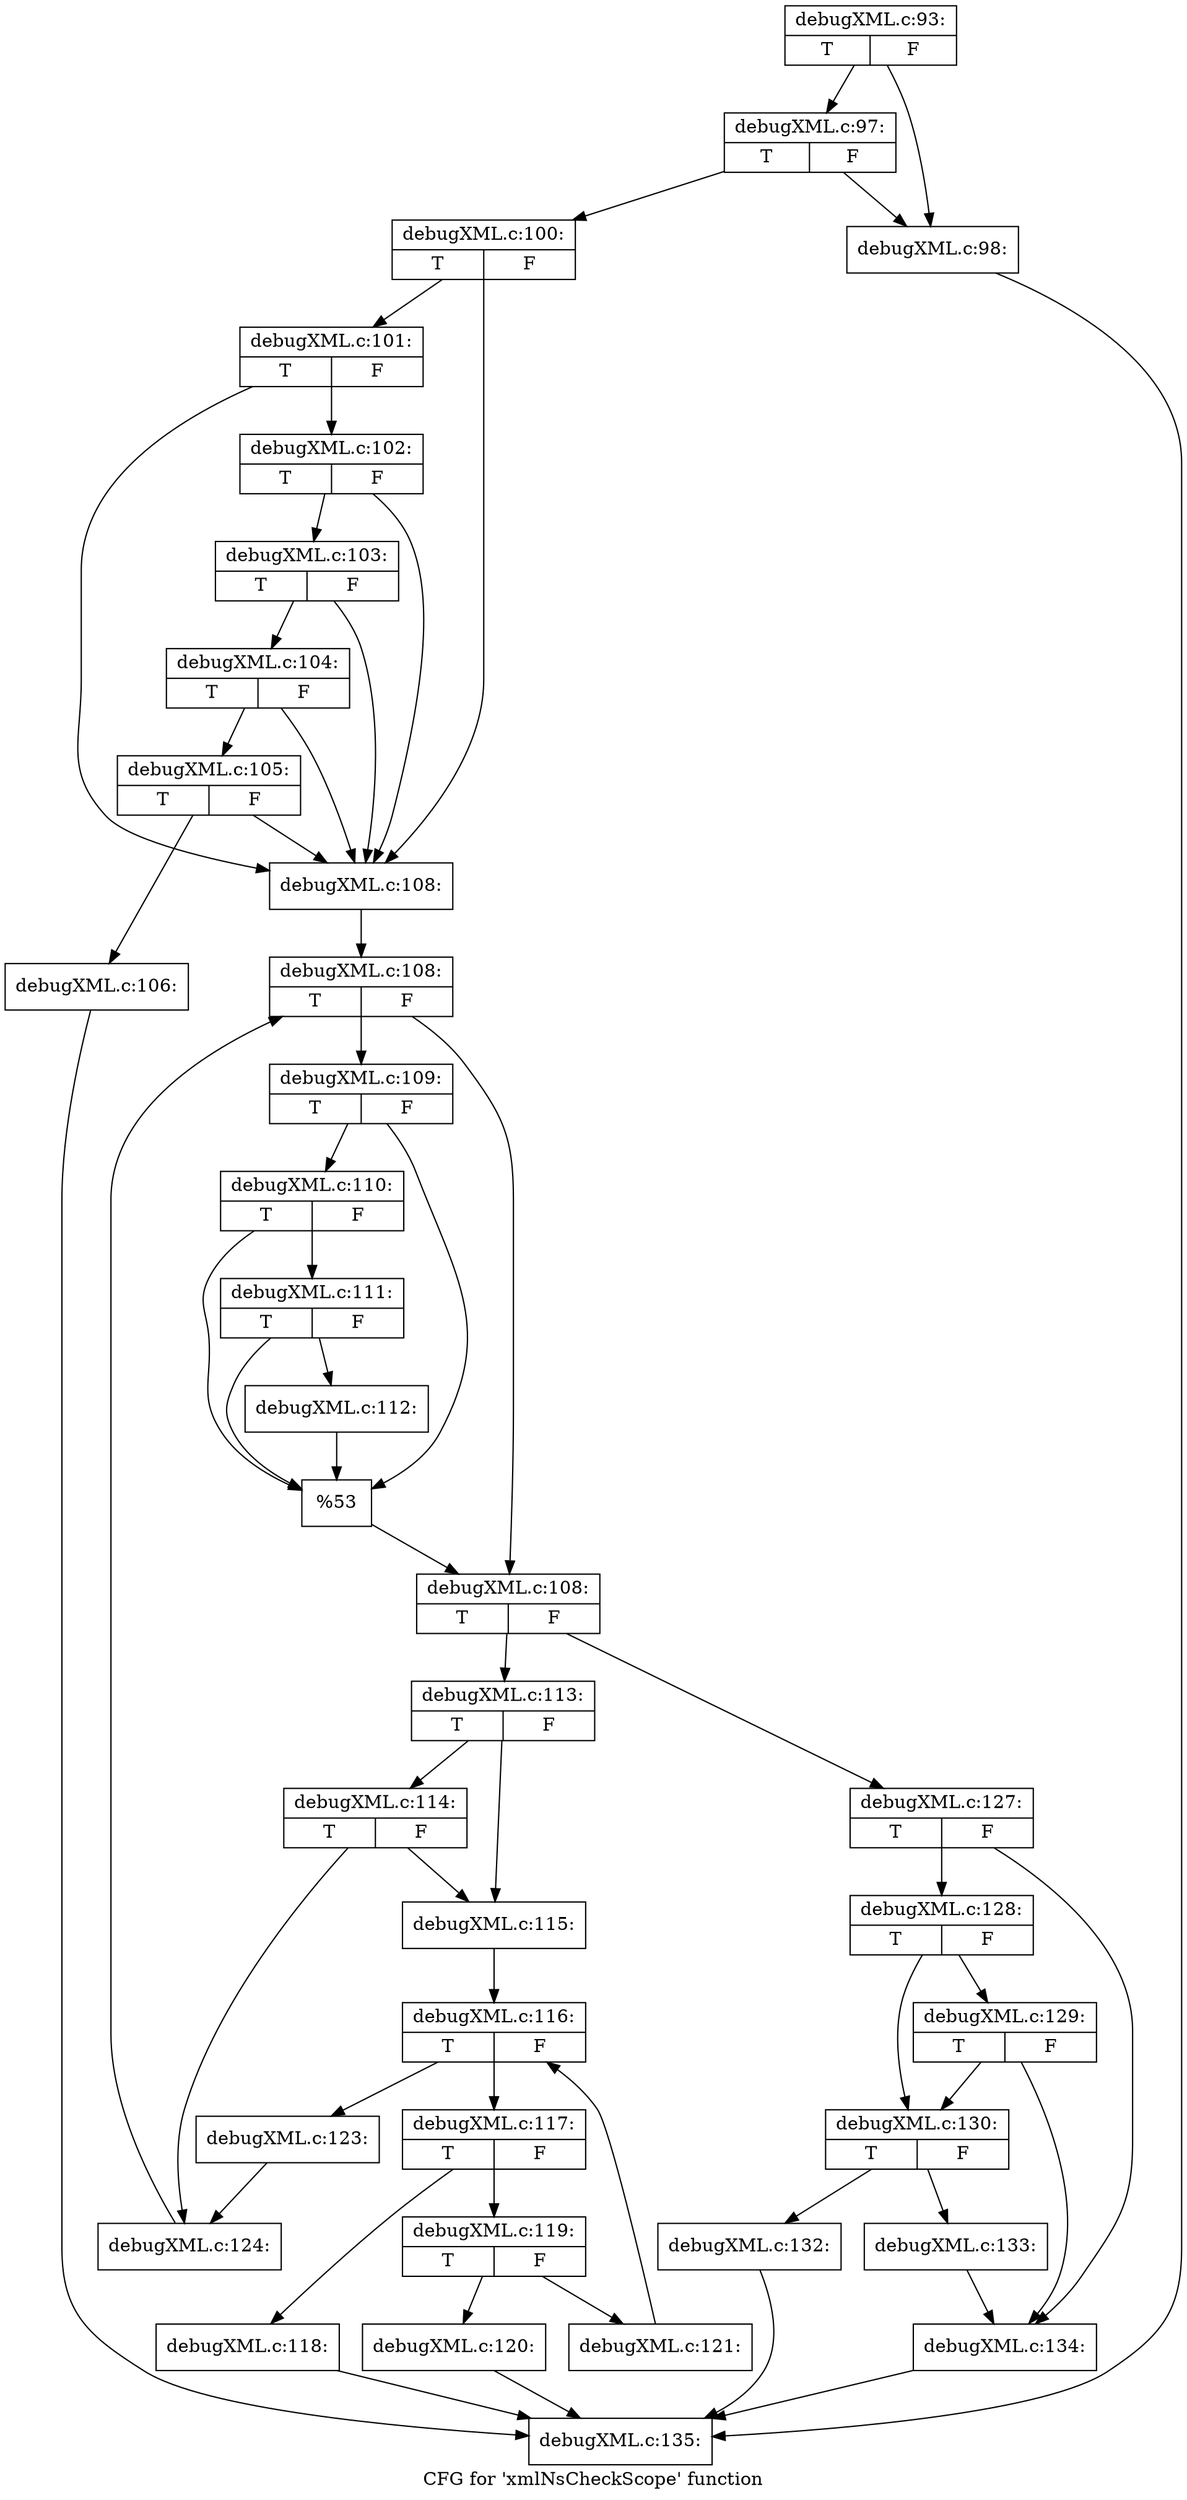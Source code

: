 digraph "CFG for 'xmlNsCheckScope' function" {
	label="CFG for 'xmlNsCheckScope' function";

	Node0x4acb290 [shape=record,label="{debugXML.c:93:|{<s0>T|<s1>F}}"];
	Node0x4acb290 -> Node0x4acf500;
	Node0x4acb290 -> Node0x4acf5a0;
	Node0x4acf5a0 [shape=record,label="{debugXML.c:97:|{<s0>T|<s1>F}}"];
	Node0x4acf5a0 -> Node0x4acf500;
	Node0x4acf5a0 -> Node0x4acf550;
	Node0x4acf500 [shape=record,label="{debugXML.c:98:}"];
	Node0x4acf500 -> Node0x4aceb90;
	Node0x4acf550 [shape=record,label="{debugXML.c:100:|{<s0>T|<s1>F}}"];
	Node0x4acf550 -> Node0x4acff00;
	Node0x4acf550 -> Node0x4acfcb0;
	Node0x4acff00 [shape=record,label="{debugXML.c:101:|{<s0>T|<s1>F}}"];
	Node0x4acff00 -> Node0x4acfe80;
	Node0x4acff00 -> Node0x4acfcb0;
	Node0x4acfe80 [shape=record,label="{debugXML.c:102:|{<s0>T|<s1>F}}"];
	Node0x4acfe80 -> Node0x4acfe00;
	Node0x4acfe80 -> Node0x4acfcb0;
	Node0x4acfe00 [shape=record,label="{debugXML.c:103:|{<s0>T|<s1>F}}"];
	Node0x4acfe00 -> Node0x4acfd80;
	Node0x4acfe00 -> Node0x4acfcb0;
	Node0x4acfd80 [shape=record,label="{debugXML.c:104:|{<s0>T|<s1>F}}"];
	Node0x4acfd80 -> Node0x4acfd00;
	Node0x4acfd80 -> Node0x4acfcb0;
	Node0x4acfd00 [shape=record,label="{debugXML.c:105:|{<s0>T|<s1>F}}"];
	Node0x4acfd00 -> Node0x4acfc60;
	Node0x4acfd00 -> Node0x4acfcb0;
	Node0x4acfc60 [shape=record,label="{debugXML.c:106:}"];
	Node0x4acfc60 -> Node0x4aceb90;
	Node0x4acfcb0 [shape=record,label="{debugXML.c:108:}"];
	Node0x4acfcb0 -> Node0x4ad14d0;
	Node0x4ad14d0 [shape=record,label="{debugXML.c:108:|{<s0>T|<s1>F}}"];
	Node0x4ad14d0 -> Node0x4ad17c0;
	Node0x4ad14d0 -> Node0x4ad1770;
	Node0x4ad17c0 [shape=record,label="{debugXML.c:109:|{<s0>T|<s1>F}}"];
	Node0x4ad17c0 -> Node0x4ad1aa0;
	Node0x4ad17c0 -> Node0x4ad1bc0;
	Node0x4ad1bc0 [shape=record,label="{debugXML.c:110:|{<s0>T|<s1>F}}"];
	Node0x4ad1bc0 -> Node0x4ad1aa0;
	Node0x4ad1bc0 -> Node0x4ad1b40;
	Node0x4ad1b40 [shape=record,label="{debugXML.c:111:|{<s0>T|<s1>F}}"];
	Node0x4ad1b40 -> Node0x4ad1aa0;
	Node0x4ad1b40 -> Node0x4ad1af0;
	Node0x4ad1af0 [shape=record,label="{debugXML.c:112:}"];
	Node0x4ad1af0 -> Node0x4ad1aa0;
	Node0x4ad1aa0 [shape=record,label="{%53}"];
	Node0x4ad1aa0 -> Node0x4ad1770;
	Node0x4ad1770 [shape=record,label="{debugXML.c:108:|{<s0>T|<s1>F}}"];
	Node0x4ad1770 -> Node0x4ad25b0;
	Node0x4ad1770 -> Node0x4ad16f0;
	Node0x4ad25b0 [shape=record,label="{debugXML.c:113:|{<s0>T|<s1>F}}"];
	Node0x4ad25b0 -> Node0x4ad2c90;
	Node0x4ad25b0 -> Node0x4ad2d30;
	Node0x4ad2d30 [shape=record,label="{debugXML.c:114:|{<s0>T|<s1>F}}"];
	Node0x4ad2d30 -> Node0x4ad2c90;
	Node0x4ad2d30 -> Node0x4ad2ce0;
	Node0x4ad2c90 [shape=record,label="{debugXML.c:115:}"];
	Node0x4ad2c90 -> Node0x4ad36f0;
	Node0x4ad36f0 [shape=record,label="{debugXML.c:116:|{<s0>T|<s1>F}}"];
	Node0x4ad36f0 -> Node0x4ad3ae0;
	Node0x4ad36f0 -> Node0x4ad3910;
	Node0x4ad3ae0 [shape=record,label="{debugXML.c:117:|{<s0>T|<s1>F}}"];
	Node0x4ad3ae0 -> Node0x4ad3ca0;
	Node0x4ad3ae0 -> Node0x4ad3cf0;
	Node0x4ad3ca0 [shape=record,label="{debugXML.c:118:}"];
	Node0x4ad3ca0 -> Node0x4aceb90;
	Node0x4ad3cf0 [shape=record,label="{debugXML.c:119:|{<s0>T|<s1>F}}"];
	Node0x4ad3cf0 -> Node0x4ad4100;
	Node0x4ad3cf0 -> Node0x4ad4150;
	Node0x4ad4100 [shape=record,label="{debugXML.c:120:}"];
	Node0x4ad4100 -> Node0x4aceb90;
	Node0x4ad4150 [shape=record,label="{debugXML.c:121:}"];
	Node0x4ad4150 -> Node0x4ad36f0;
	Node0x4ad3910 [shape=record,label="{debugXML.c:123:}"];
	Node0x4ad3910 -> Node0x4ad2ce0;
	Node0x4ad2ce0 [shape=record,label="{debugXML.c:124:}"];
	Node0x4ad2ce0 -> Node0x4ad14d0;
	Node0x4ad16f0 [shape=record,label="{debugXML.c:127:|{<s0>T|<s1>F}}"];
	Node0x4ad16f0 -> Node0x4ad51c0;
	Node0x4ad16f0 -> Node0x4ad5170;
	Node0x4ad51c0 [shape=record,label="{debugXML.c:128:|{<s0>T|<s1>F}}"];
	Node0x4ad51c0 -> Node0x4ad5120;
	Node0x4ad51c0 -> Node0x4ad54d0;
	Node0x4ad54d0 [shape=record,label="{debugXML.c:129:|{<s0>T|<s1>F}}"];
	Node0x4ad54d0 -> Node0x4ad5120;
	Node0x4ad54d0 -> Node0x4ad5170;
	Node0x4ad5120 [shape=record,label="{debugXML.c:130:|{<s0>T|<s1>F}}"];
	Node0x4ad5120 -> Node0x4ad6160;
	Node0x4ad5120 -> Node0x4ad61b0;
	Node0x4ad6160 [shape=record,label="{debugXML.c:132:}"];
	Node0x4ad6160 -> Node0x4aceb90;
	Node0x4ad61b0 [shape=record,label="{debugXML.c:133:}"];
	Node0x4ad61b0 -> Node0x4ad5170;
	Node0x4ad5170 [shape=record,label="{debugXML.c:134:}"];
	Node0x4ad5170 -> Node0x4aceb90;
	Node0x4aceb90 [shape=record,label="{debugXML.c:135:}"];
}
